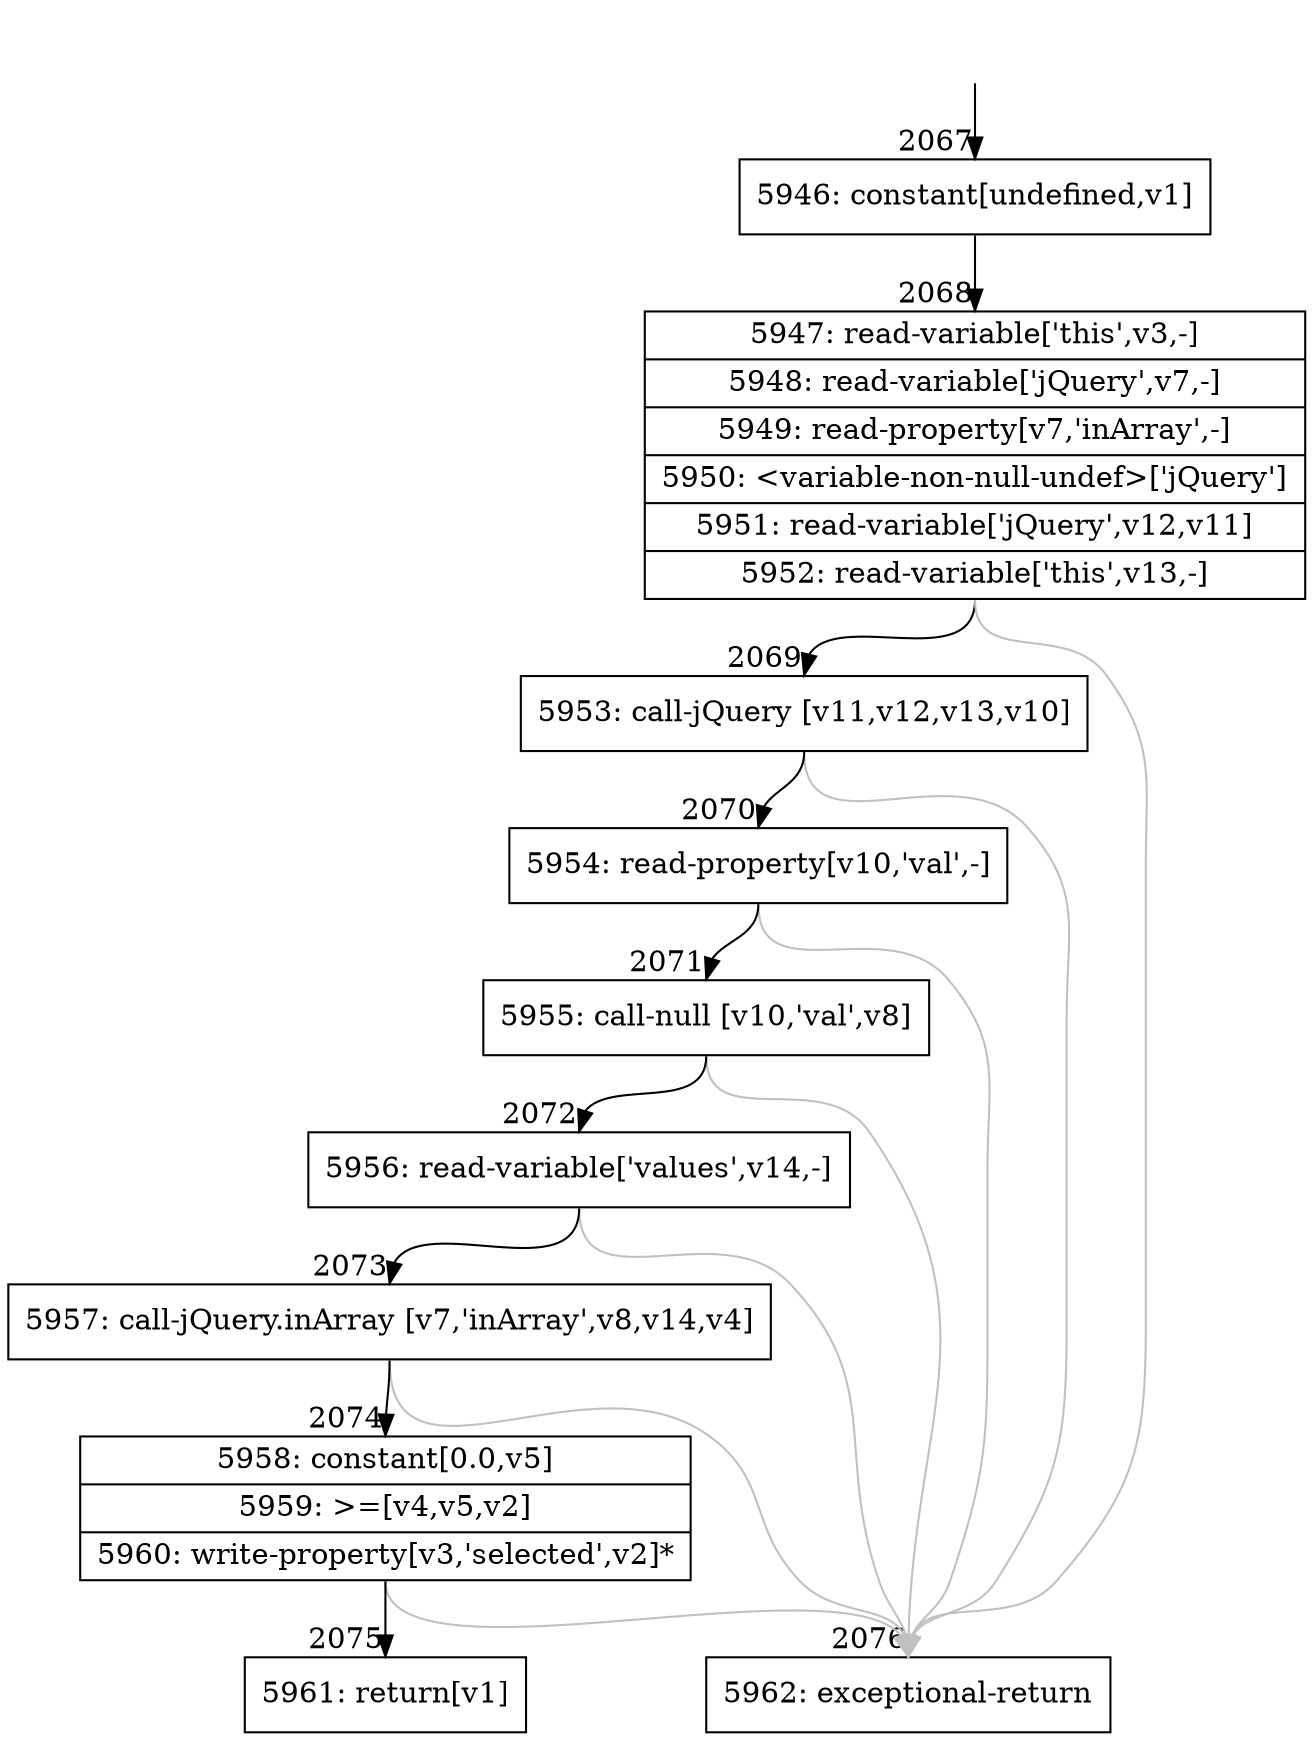 digraph {
rankdir="TD"
BB_entry143[shape=none,label=""];
BB_entry143 -> BB2067 [tailport=s, headport=n, headlabel="    2067"]
BB2067 [shape=record label="{5946: constant[undefined,v1]}" ] 
BB2067 -> BB2068 [tailport=s, headport=n, headlabel="      2068"]
BB2068 [shape=record label="{5947: read-variable['this',v3,-]|5948: read-variable['jQuery',v7,-]|5949: read-property[v7,'inArray',-]|5950: \<variable-non-null-undef\>['jQuery']|5951: read-variable['jQuery',v12,v11]|5952: read-variable['this',v13,-]}" ] 
BB2068 -> BB2069 [tailport=s, headport=n, headlabel="      2069"]
BB2068 -> BB2076 [tailport=s, headport=n, color=gray, headlabel="      2076"]
BB2069 [shape=record label="{5953: call-jQuery [v11,v12,v13,v10]}" ] 
BB2069 -> BB2070 [tailport=s, headport=n, headlabel="      2070"]
BB2069 -> BB2076 [tailport=s, headport=n, color=gray]
BB2070 [shape=record label="{5954: read-property[v10,'val',-]}" ] 
BB2070 -> BB2071 [tailport=s, headport=n, headlabel="      2071"]
BB2070 -> BB2076 [tailport=s, headport=n, color=gray]
BB2071 [shape=record label="{5955: call-null [v10,'val',v8]}" ] 
BB2071 -> BB2072 [tailport=s, headport=n, headlabel="      2072"]
BB2071 -> BB2076 [tailport=s, headport=n, color=gray]
BB2072 [shape=record label="{5956: read-variable['values',v14,-]}" ] 
BB2072 -> BB2073 [tailport=s, headport=n, headlabel="      2073"]
BB2072 -> BB2076 [tailport=s, headport=n, color=gray]
BB2073 [shape=record label="{5957: call-jQuery.inArray [v7,'inArray',v8,v14,v4]}" ] 
BB2073 -> BB2074 [tailport=s, headport=n, headlabel="      2074"]
BB2073 -> BB2076 [tailport=s, headport=n, color=gray]
BB2074 [shape=record label="{5958: constant[0.0,v5]|5959: \>=[v4,v5,v2]|5960: write-property[v3,'selected',v2]*}" ] 
BB2074 -> BB2075 [tailport=s, headport=n, headlabel="      2075"]
BB2074 -> BB2076 [tailport=s, headport=n, color=gray]
BB2075 [shape=record label="{5961: return[v1]}" ] 
BB2076 [shape=record label="{5962: exceptional-return}" ] 
//#$~ 2315
}
